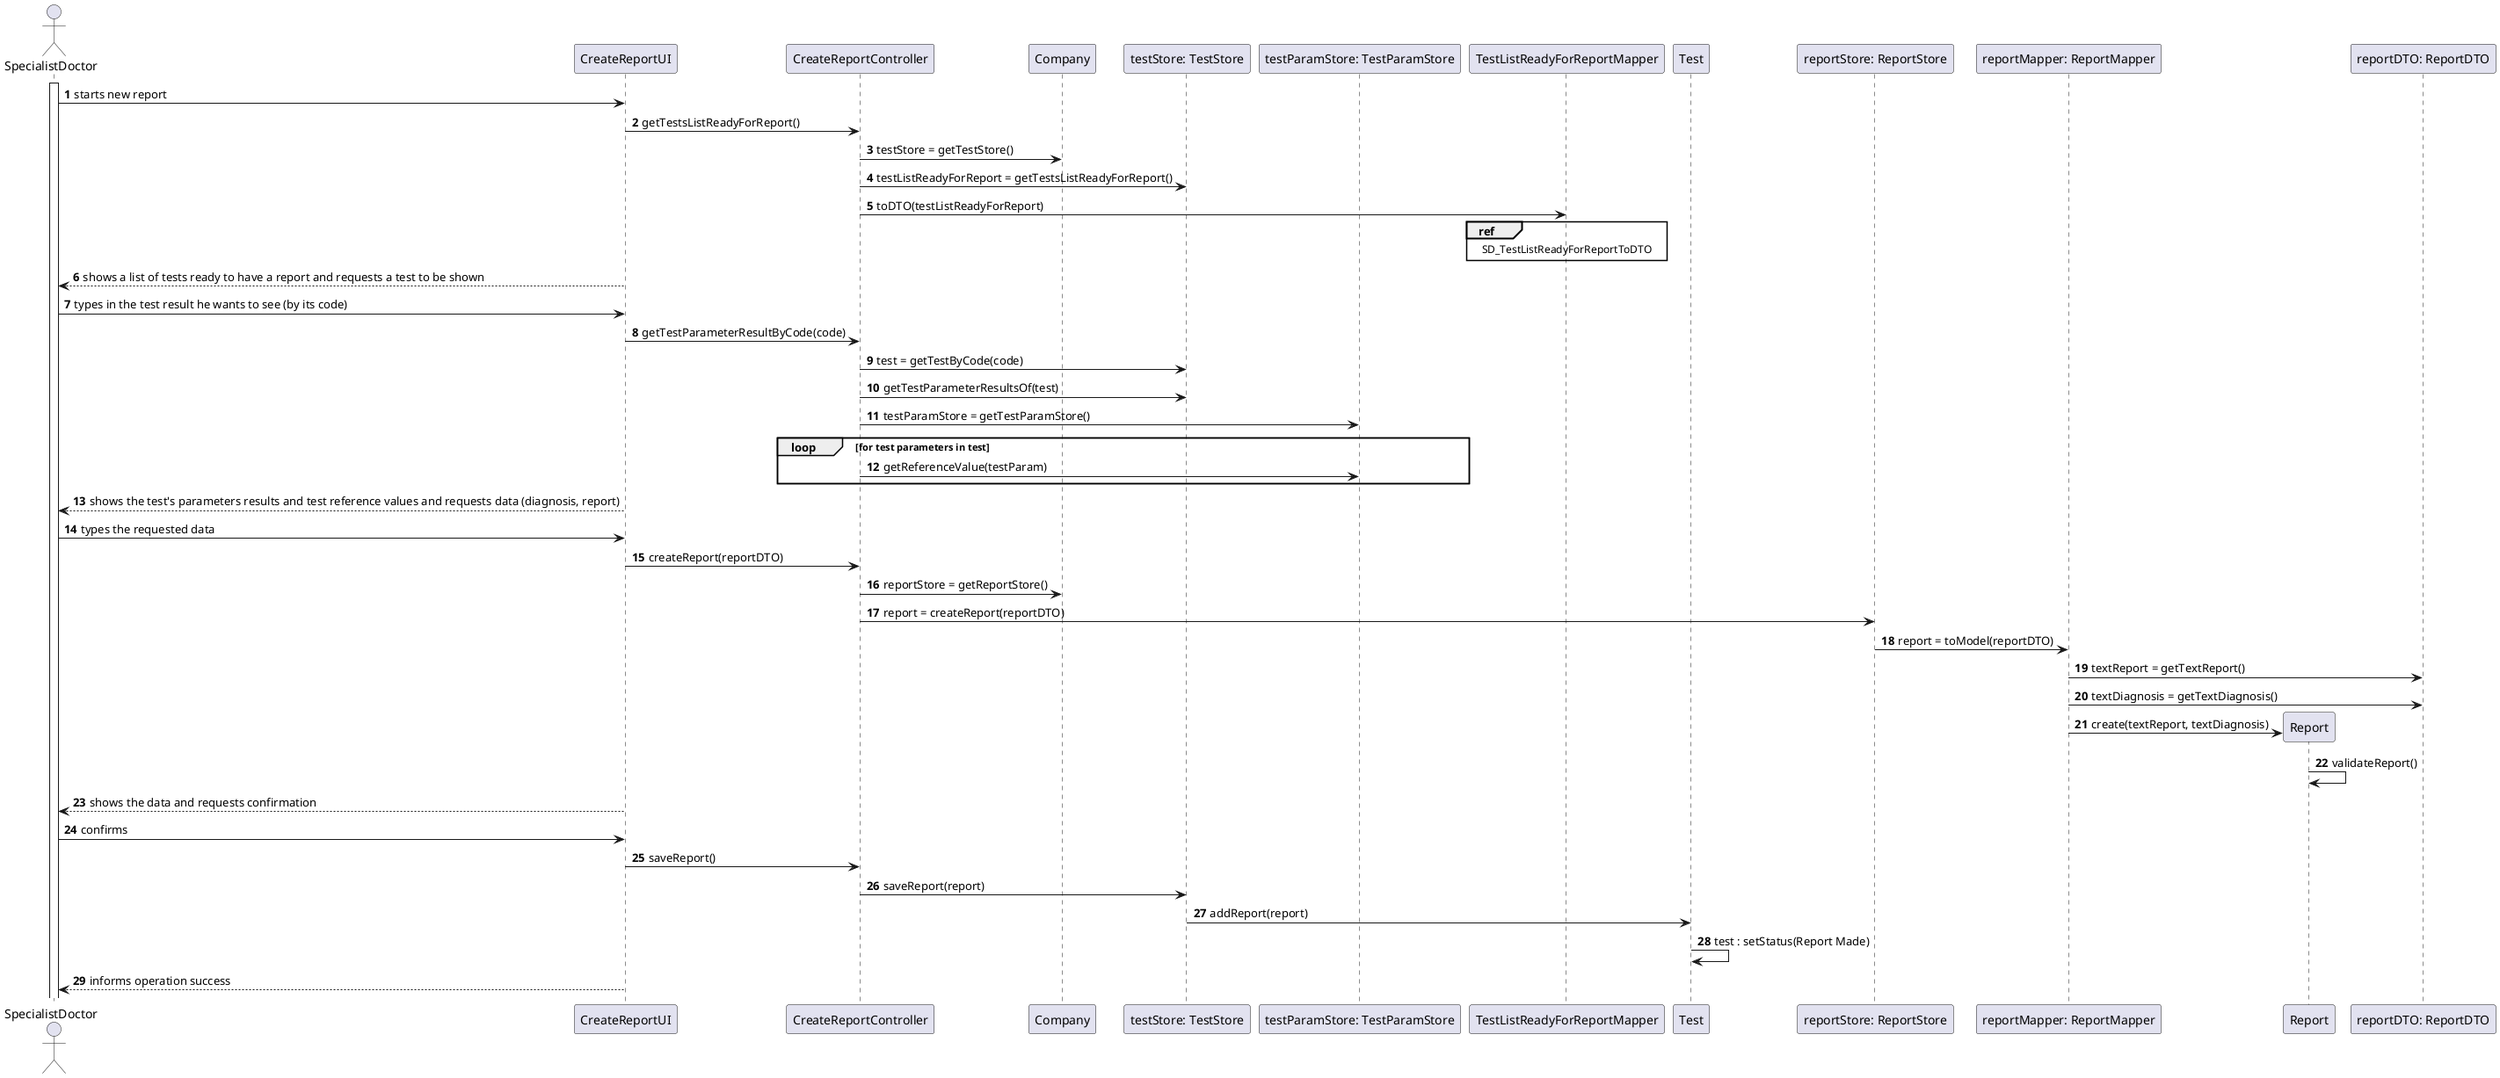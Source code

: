 @startuml

autonumber

actor SpecialistDoctor as sd
participant CreateReportUI as crUI
participant CreateReportController as crC
participant Company as com
participant "testStore: TestStore" as ts
participant "testParamStore: TestParamStore" as tps
participant TestListReadyForReportMapper as tlrm
participant Test as t
participant "reportStore: ReportStore" as rs
participant "reportMapper: ReportMapper" as rm
participant Report as rep
participant "reportDTO: ReportDTO" as rdto




activate sd
sd -> crUI: starts new report
crUI -> crC: getTestsListReadyForReport()
crC -> com: testStore = getTestStore()
crC -> ts: testListReadyForReport = getTestsListReadyForReport()
crC -> tlrm: toDTO(testListReadyForReport)
ref over tlrm : SD_TestListReadyForReportToDTO
crUI -[dashed]> sd: shows a list of tests ready to have a report and requests a test to be shown
deactivate crUI

sd -> crUI: types in the test result he wants to see (by its code)
crUI -> crC: getTestParameterResultByCode(code)
crC -> ts: test = getTestByCode(code)
crC -> ts: getTestParameterResultsOf(test)
crC -> tps: testParamStore = getTestParamStore()
loop for test parameters in test
crC -> tps: getReferenceValue(testParam)
end loop

crUI -[dashed]> sd: shows the test's parameters results and test reference values and requests data (diagnosis, report)
deactivate crUI
sd -> crUI: types the requested data
crUI -> crC: createReport(reportDTO)
crC -> com: reportStore = getReportStore()
crC -> rs: report = createReport(reportDTO)
rs -> rm: report = toModel(reportDTO)
rm -> rdto: textReport = getTextReport()
rm -> rdto: textDiagnosis = getTextDiagnosis()

create rep
rm -> rep: create(textReport, textDiagnosis)
rep -> rep: validateReport()

crUI -[dashed]> sd: shows the data and requests confirmation
sd -> crUI: confirms
crUI -> crC: saveReport()
crC -> ts: saveReport(report)
ts -> t: addReport(report)
t -> t: test : setStatus(Report Made)


crUI -[dashed]> sd: informs operation success

@enduml